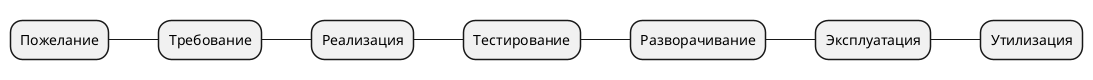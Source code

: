 @startmindmap
* Пожелание
** Требование
*** Реализация
**** Тестирование
***** Разворачивание
****** Эксплуатация
******* Утилизация
@endmindmap